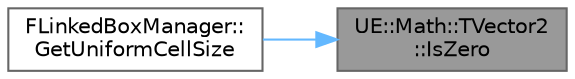digraph "UE::Math::TVector2::IsZero"
{
 // INTERACTIVE_SVG=YES
 // LATEX_PDF_SIZE
  bgcolor="transparent";
  edge [fontname=Helvetica,fontsize=10,labelfontname=Helvetica,labelfontsize=10];
  node [fontname=Helvetica,fontsize=10,shape=box,height=0.2,width=0.4];
  rankdir="RL";
  Node1 [id="Node000001",label="UE::Math::TVector2\l::IsZero",height=0.2,width=0.4,color="gray40", fillcolor="grey60", style="filled", fontcolor="black",tooltip="Checks whether all components of the vector are exactly zero."];
  Node1 -> Node2 [id="edge1_Node000001_Node000002",dir="back",color="steelblue1",style="solid",tooltip=" "];
  Node2 [id="Node000002",label="FLinkedBoxManager::\lGetUniformCellSize",height=0.2,width=0.4,color="grey40", fillcolor="white", style="filled",URL="$d7/dae/classFLinkedBoxManager.html#aa72534598afccb416784a2e05bc66272",tooltip=" "];
}
